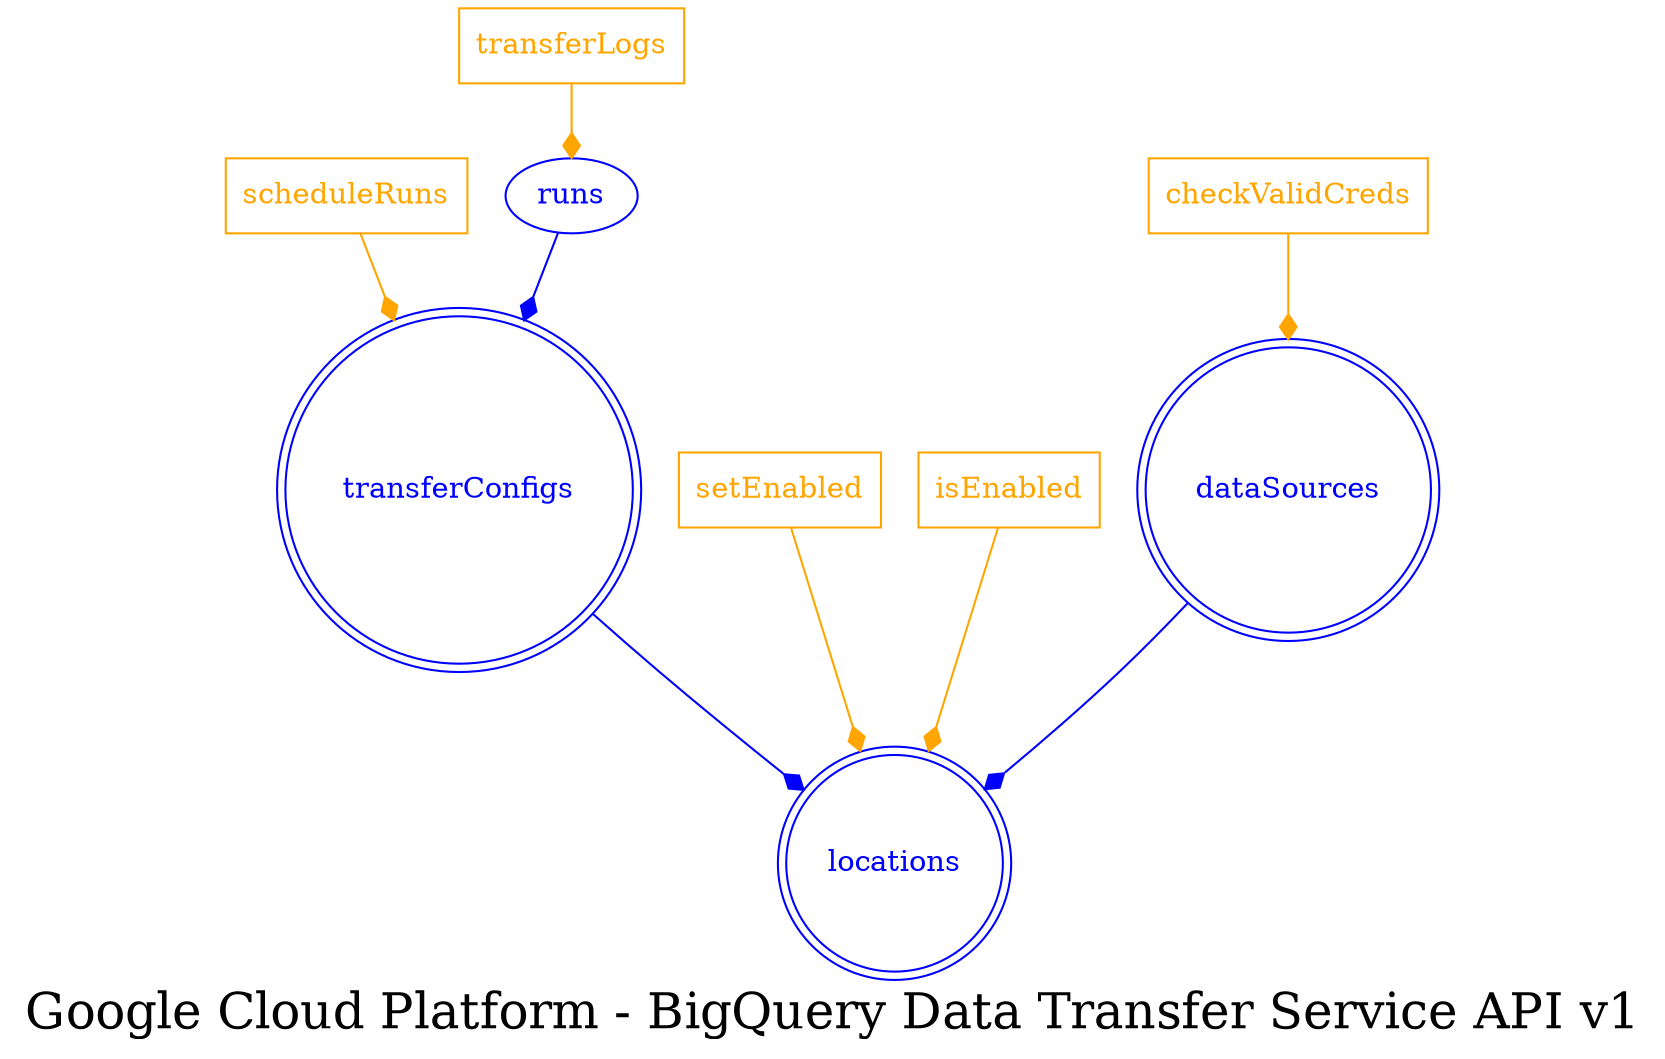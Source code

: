 digraph LexiconGraph {
graph[label="Google Cloud Platform - BigQuery Data Transfer Service API v1", fontsize=24]
splines=true
"dataSources" [color=blue, fontcolor=blue, shape=doublecircle]
"locations" [color=blue, fontcolor=blue, shape=doublecircle]
"transferConfigs" [color=blue, fontcolor=blue, shape=doublecircle]
"setEnabled" [color=orange, fontcolor=orange, shape=box]
"isEnabled" [color=orange, fontcolor=orange, shape=box]
"checkValidCreds" [color=orange, fontcolor=orange, shape=box]
"checkValidCreds" -> "dataSources" [color=orange, fontcolor=orange, arrowhead=diamond, arrowtail=none]
"setEnabled" -> "locations" [color=orange, fontcolor=orange, arrowhead=diamond, arrowtail=none]
"isEnabled" -> "locations" [color=orange, fontcolor=orange, arrowhead=diamond, arrowtail=none]
"transferConfigs" -> "locations" [color=blue, fontcolor=blue, arrowhead=diamond, arrowtail=none]
"scheduleRuns" [color=orange, fontcolor=orange, shape=box]
"scheduleRuns" -> "transferConfigs" [color=orange, fontcolor=orange, arrowhead=diamond, arrowtail=none]
"runs" -> "transferConfigs" [color=blue, fontcolor=blue, arrowhead=diamond, arrowtail=none]
"runs" [color=blue, fontcolor=blue, shape=ellipse]
"transferLogs" [color=orange, fontcolor=orange, shape=box]
"transferLogs" -> "runs" [color=orange, fontcolor=orange, arrowhead=diamond, arrowtail=none]
"dataSources" -> "locations" [color=blue, fontcolor=blue, arrowhead=diamond, arrowtail=none]
}
